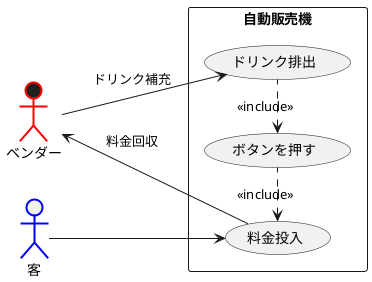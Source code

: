 @startuml 自動販売機
left to right direction
actor 客 #f1f1f1;line:blue;line.bold;
actor ベンダー #1f1f1f;line:Red;line.bold;
rectangle  自動販売機 {
usecase 料金投入
usecase ボタンを押す
usecase ドリンク排出
}
客 --> 料金投入
料金投入 <. ボタンを押す : <<include>>
ボタンを押す <. ドリンク排出 : <<include>>
ベンダー <-right- 料金投入: 料金回収
ベンダー --> ドリンク排出 : ドリンク補充
@enduml